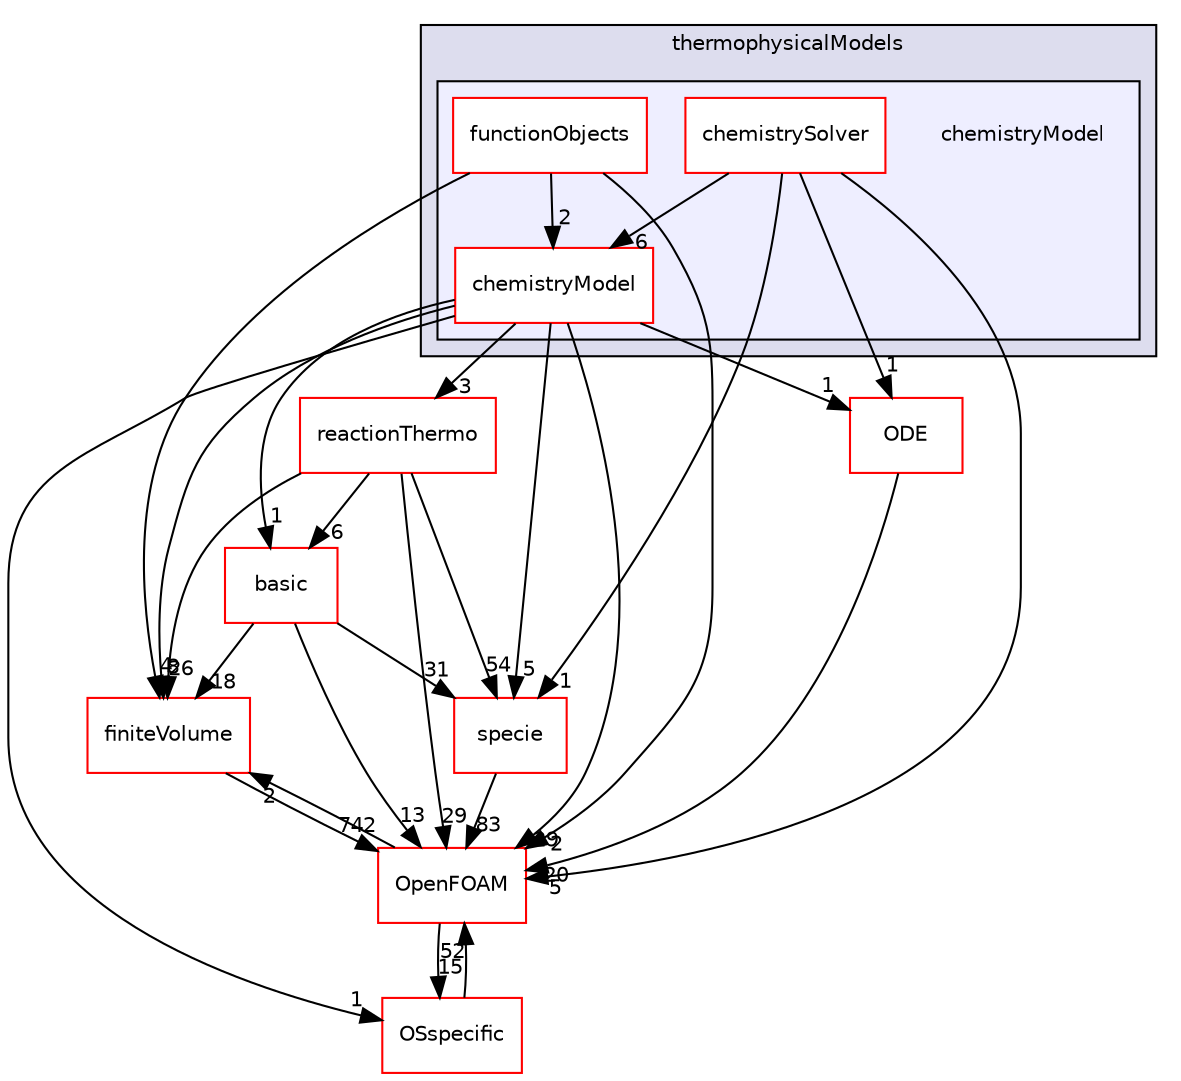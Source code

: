digraph "src/thermophysicalModels/chemistryModel" {
  bgcolor=transparent;
  compound=true
  node [ fontsize="10", fontname="Helvetica"];
  edge [ labelfontsize="10", labelfontname="Helvetica"];
  subgraph clusterdir_2778d089ec5c4f66810b11f753867003 {
    graph [ bgcolor="#ddddee", pencolor="black", label="thermophysicalModels" fontname="Helvetica", fontsize="10", URL="dir_2778d089ec5c4f66810b11f753867003.html"]
  subgraph clusterdir_1d2615a04667ebfe9c88383cd1b75f4e {
    graph [ bgcolor="#eeeeff", pencolor="black", label="" URL="dir_1d2615a04667ebfe9c88383cd1b75f4e.html"];
    dir_1d2615a04667ebfe9c88383cd1b75f4e [shape=plaintext label="chemistryModel"];
    dir_c571401ccb489c71ff21e08e929f4e25 [shape=box label="chemistryModel" color="red" fillcolor="white" style="filled" URL="dir_c571401ccb489c71ff21e08e929f4e25.html"];
    dir_6bcc1e86007f484a5b22bf400ecd810f [shape=box label="chemistrySolver" color="red" fillcolor="white" style="filled" URL="dir_6bcc1e86007f484a5b22bf400ecd810f.html"];
    dir_2e22ab82575f66235534fc025c0631b8 [shape=box label="functionObjects" color="red" fillcolor="white" style="filled" URL="dir_2e22ab82575f66235534fc025c0631b8.html"];
  }
  }
  dir_9bd15774b555cf7259a6fa18f99fe99b [shape=box label="finiteVolume" color="red" URL="dir_9bd15774b555cf7259a6fa18f99fe99b.html"];
  dir_5c4bf53b114f4c9237cd4ef0431fc9bd [shape=box label="specie" color="red" URL="dir_5c4bf53b114f4c9237cd4ef0431fc9bd.html"];
  dir_c5473ff19b20e6ec4dfe5c310b3778a8 [shape=box label="OpenFOAM" color="red" URL="dir_c5473ff19b20e6ec4dfe5c310b3778a8.html"];
  dir_87c7a4a86ffb283740ec390ea55551cb [shape=box label="reactionThermo" color="red" URL="dir_87c7a4a86ffb283740ec390ea55551cb.html"];
  dir_e47b7a1cb0d621da2e060462b00c1c76 [shape=box label="ODE" color="red" URL="dir_e47b7a1cb0d621da2e060462b00c1c76.html"];
  dir_38cb9973e0eaf6834e10b18bff965c4b [shape=box label="basic" color="red" URL="dir_38cb9973e0eaf6834e10b18bff965c4b.html"];
  dir_1e7df7a7407fc4618be5c18f76eb7b99 [shape=box label="OSspecific" color="red" URL="dir_1e7df7a7407fc4618be5c18f76eb7b99.html"];
  dir_9bd15774b555cf7259a6fa18f99fe99b->dir_c5473ff19b20e6ec4dfe5c310b3778a8 [headlabel="742", labeldistance=1.5 headhref="dir_000867_001929.html"];
  dir_5c4bf53b114f4c9237cd4ef0431fc9bd->dir_c5473ff19b20e6ec4dfe5c310b3778a8 [headlabel="83", labeldistance=1.5 headhref="dir_001213_001929.html"];
  dir_2e22ab82575f66235534fc025c0631b8->dir_9bd15774b555cf7259a6fa18f99fe99b [headlabel="4", labeldistance=1.5 headhref="dir_002790_000867.html"];
  dir_2e22ab82575f66235534fc025c0631b8->dir_c571401ccb489c71ff21e08e929f4e25 [headlabel="2", labeldistance=1.5 headhref="dir_002790_002764.html"];
  dir_2e22ab82575f66235534fc025c0631b8->dir_c5473ff19b20e6ec4dfe5c310b3778a8 [headlabel="2", labeldistance=1.5 headhref="dir_002790_001929.html"];
  dir_c571401ccb489c71ff21e08e929f4e25->dir_9bd15774b555cf7259a6fa18f99fe99b [headlabel="8", labeldistance=1.5 headhref="dir_002764_000867.html"];
  dir_c571401ccb489c71ff21e08e929f4e25->dir_5c4bf53b114f4c9237cd4ef0431fc9bd [headlabel="5", labeldistance=1.5 headhref="dir_002764_001213.html"];
  dir_c571401ccb489c71ff21e08e929f4e25->dir_c5473ff19b20e6ec4dfe5c310b3778a8 [headlabel="29", labeldistance=1.5 headhref="dir_002764_001929.html"];
  dir_c571401ccb489c71ff21e08e929f4e25->dir_87c7a4a86ffb283740ec390ea55551cb [headlabel="3", labeldistance=1.5 headhref="dir_002764_002874.html"];
  dir_c571401ccb489c71ff21e08e929f4e25->dir_e47b7a1cb0d621da2e060462b00c1c76 [headlabel="1", labeldistance=1.5 headhref="dir_002764_001487.html"];
  dir_c571401ccb489c71ff21e08e929f4e25->dir_38cb9973e0eaf6834e10b18bff965c4b [headlabel="1", labeldistance=1.5 headhref="dir_002764_002746.html"];
  dir_c571401ccb489c71ff21e08e929f4e25->dir_1e7df7a7407fc4618be5c18f76eb7b99 [headlabel="1", labeldistance=1.5 headhref="dir_002764_002470.html"];
  dir_6bcc1e86007f484a5b22bf400ecd810f->dir_5c4bf53b114f4c9237cd4ef0431fc9bd [headlabel="1", labeldistance=1.5 headhref="dir_002785_001213.html"];
  dir_6bcc1e86007f484a5b22bf400ecd810f->dir_c571401ccb489c71ff21e08e929f4e25 [headlabel="6", labeldistance=1.5 headhref="dir_002785_002764.html"];
  dir_6bcc1e86007f484a5b22bf400ecd810f->dir_c5473ff19b20e6ec4dfe5c310b3778a8 [headlabel="5", labeldistance=1.5 headhref="dir_002785_001929.html"];
  dir_6bcc1e86007f484a5b22bf400ecd810f->dir_e47b7a1cb0d621da2e060462b00c1c76 [headlabel="1", labeldistance=1.5 headhref="dir_002785_001487.html"];
  dir_c5473ff19b20e6ec4dfe5c310b3778a8->dir_9bd15774b555cf7259a6fa18f99fe99b [headlabel="2", labeldistance=1.5 headhref="dir_001929_000867.html"];
  dir_c5473ff19b20e6ec4dfe5c310b3778a8->dir_1e7df7a7407fc4618be5c18f76eb7b99 [headlabel="15", labeldistance=1.5 headhref="dir_001929_002470.html"];
  dir_87c7a4a86ffb283740ec390ea55551cb->dir_9bd15774b555cf7259a6fa18f99fe99b [headlabel="26", labeldistance=1.5 headhref="dir_002874_000867.html"];
  dir_87c7a4a86ffb283740ec390ea55551cb->dir_5c4bf53b114f4c9237cd4ef0431fc9bd [headlabel="54", labeldistance=1.5 headhref="dir_002874_001213.html"];
  dir_87c7a4a86ffb283740ec390ea55551cb->dir_c5473ff19b20e6ec4dfe5c310b3778a8 [headlabel="29", labeldistance=1.5 headhref="dir_002874_001929.html"];
  dir_87c7a4a86ffb283740ec390ea55551cb->dir_38cb9973e0eaf6834e10b18bff965c4b [headlabel="6", labeldistance=1.5 headhref="dir_002874_002746.html"];
  dir_e47b7a1cb0d621da2e060462b00c1c76->dir_c5473ff19b20e6ec4dfe5c310b3778a8 [headlabel="20", labeldistance=1.5 headhref="dir_001487_001929.html"];
  dir_38cb9973e0eaf6834e10b18bff965c4b->dir_9bd15774b555cf7259a6fa18f99fe99b [headlabel="18", labeldistance=1.5 headhref="dir_002746_000867.html"];
  dir_38cb9973e0eaf6834e10b18bff965c4b->dir_5c4bf53b114f4c9237cd4ef0431fc9bd [headlabel="31", labeldistance=1.5 headhref="dir_002746_001213.html"];
  dir_38cb9973e0eaf6834e10b18bff965c4b->dir_c5473ff19b20e6ec4dfe5c310b3778a8 [headlabel="13", labeldistance=1.5 headhref="dir_002746_001929.html"];
  dir_1e7df7a7407fc4618be5c18f76eb7b99->dir_c5473ff19b20e6ec4dfe5c310b3778a8 [headlabel="52", labeldistance=1.5 headhref="dir_002470_001929.html"];
}
